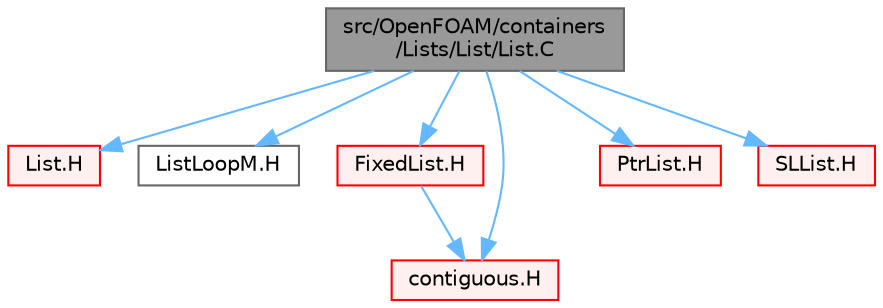 digraph "src/OpenFOAM/containers/Lists/List/List.C"
{
 // LATEX_PDF_SIZE
  bgcolor="transparent";
  edge [fontname=Helvetica,fontsize=10,labelfontname=Helvetica,labelfontsize=10];
  node [fontname=Helvetica,fontsize=10,shape=box,height=0.2,width=0.4];
  Node1 [id="Node000001",label="src/OpenFOAM/containers\l/Lists/List/List.C",height=0.2,width=0.4,color="gray40", fillcolor="grey60", style="filled", fontcolor="black",tooltip=" "];
  Node1 -> Node2 [id="edge1_Node000001_Node000002",color="steelblue1",style="solid",tooltip=" "];
  Node2 [id="Node000002",label="List.H",height=0.2,width=0.4,color="red", fillcolor="#FFF0F0", style="filled",URL="$List_8H.html",tooltip=" "];
  Node1 -> Node87 [id="edge2_Node000001_Node000087",color="steelblue1",style="solid",tooltip=" "];
  Node87 [id="Node000087",label="ListLoopM.H",height=0.2,width=0.4,color="grey40", fillcolor="white", style="filled",URL="$ListLoopM_8H.html",tooltip="Macros for accessing List elements."];
  Node1 -> Node88 [id="edge3_Node000001_Node000088",color="steelblue1",style="solid",tooltip=" "];
  Node88 [id="Node000088",label="FixedList.H",height=0.2,width=0.4,color="red", fillcolor="#FFF0F0", style="filled",URL="$FixedList_8H.html",tooltip=" "];
  Node88 -> Node78 [id="edge4_Node000088_Node000078",color="steelblue1",style="solid",tooltip=" "];
  Node78 [id="Node000078",label="contiguous.H",height=0.2,width=0.4,color="red", fillcolor="#FFF0F0", style="filled",URL="$contiguous_8H.html",tooltip=" "];
  Node1 -> Node95 [id="edge5_Node000001_Node000095",color="steelblue1",style="solid",tooltip=" "];
  Node95 [id="Node000095",label="PtrList.H",height=0.2,width=0.4,color="red", fillcolor="#FFF0F0", style="filled",URL="$PtrList_8H.html",tooltip=" "];
  Node1 -> Node91 [id="edge6_Node000001_Node000091",color="steelblue1",style="solid",tooltip=" "];
  Node91 [id="Node000091",label="SLList.H",height=0.2,width=0.4,color="red", fillcolor="#FFF0F0", style="filled",URL="$SLList_8H.html",tooltip="Non-intrusive singly-linked list."];
  Node1 -> Node78 [id="edge7_Node000001_Node000078",color="steelblue1",style="solid",tooltip=" "];
}
